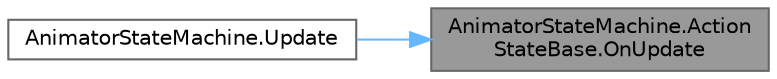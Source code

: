 digraph "AnimatorStateMachine.ActionStateBase.OnUpdate"
{
 // LATEX_PDF_SIZE
  bgcolor="transparent";
  edge [fontname=Helvetica,fontsize=10,labelfontname=Helvetica,labelfontsize=10];
  node [fontname=Helvetica,fontsize=10,shape=box,height=0.2,width=0.4];
  rankdir="RL";
  Node1 [id="Node000001",label="AnimatorStateMachine.Action\lStateBase.OnUpdate",height=0.2,width=0.4,color="gray40", fillcolor="grey60", style="filled", fontcolor="black",tooltip=" "];
  Node1 -> Node2 [id="edge1_Node000001_Node000002",dir="back",color="steelblue1",style="solid",tooltip=" "];
  Node2 [id="Node000002",label="AnimatorStateMachine.Update",height=0.2,width=0.4,color="grey40", fillcolor="white", style="filled",URL="$class_animator_state_machine.html#ab38a5bccb6dc56fb263bfb75ae3d1dc3",tooltip=" "];
}
